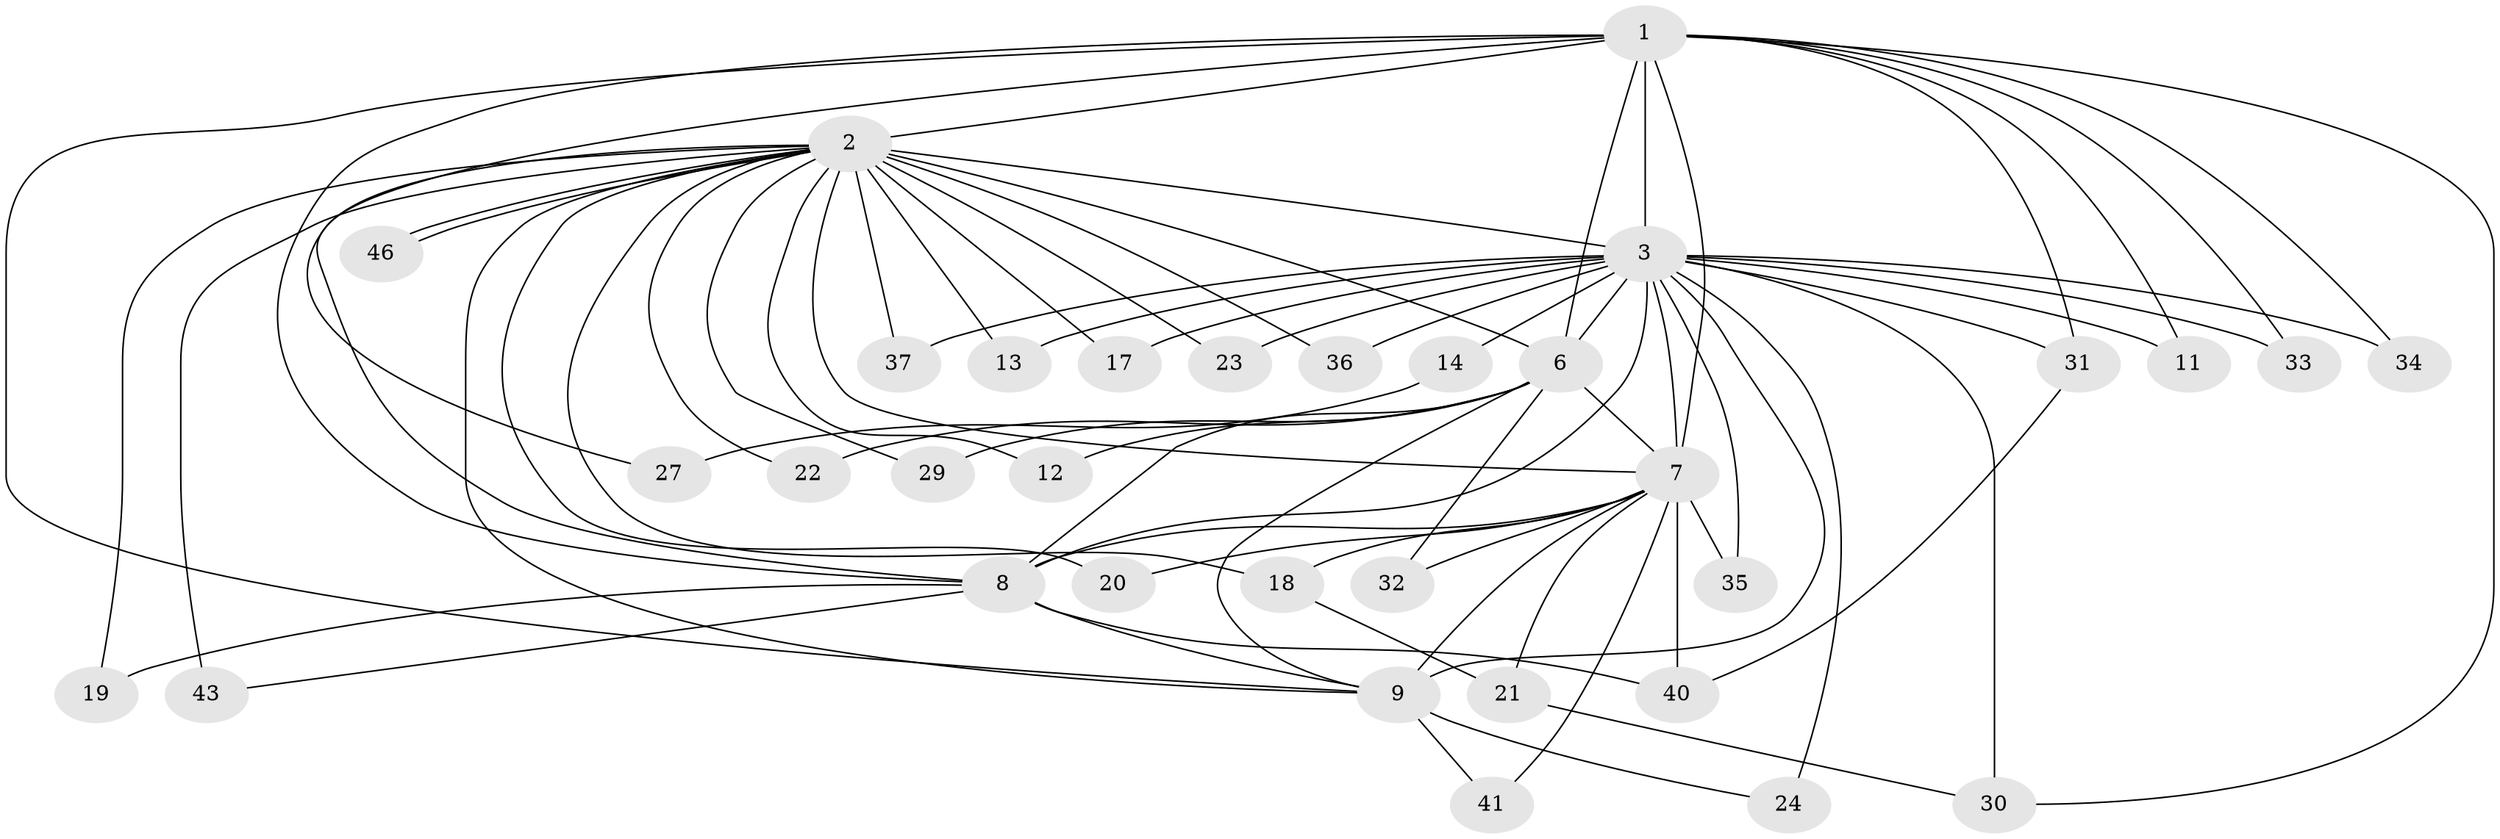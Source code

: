 // original degree distribution, {16: 0.03571428571428571, 27: 0.017857142857142856, 12: 0.03571428571428571, 20: 0.017857142857142856, 13: 0.03571428571428571, 19: 0.017857142857142856, 14: 0.017857142857142856, 2: 0.5714285714285714, 3: 0.16071428571428573, 5: 0.017857142857142856, 4: 0.07142857142857142}
// Generated by graph-tools (version 1.1) at 2025/17/03/04/25 18:17:53]
// undirected, 33 vertices, 74 edges
graph export_dot {
graph [start="1"]
  node [color=gray90,style=filled];
  1;
  2 [super="+26"];
  3 [super="+10+4"];
  6 [super="+51"];
  7;
  8;
  9;
  11;
  12;
  13;
  14;
  17;
  18;
  19;
  20;
  21;
  22;
  23;
  24;
  27;
  29;
  30;
  31 [super="+53"];
  32;
  33;
  34;
  35;
  36;
  37;
  40 [super="+50+52"];
  41;
  43 [super="+54+48"];
  46;
  1 -- 2;
  1 -- 3 [weight=4];
  1 -- 6;
  1 -- 7;
  1 -- 8;
  1 -- 9;
  1 -- 11;
  1 -- 27;
  1 -- 30;
  1 -- 31 [weight=2];
  1 -- 33;
  1 -- 34;
  2 -- 3 [weight=7];
  2 -- 6;
  2 -- 7;
  2 -- 8;
  2 -- 9;
  2 -- 12;
  2 -- 13;
  2 -- 17;
  2 -- 18;
  2 -- 19;
  2 -- 20;
  2 -- 22;
  2 -- 23;
  2 -- 29;
  2 -- 36;
  2 -- 43 [weight=3];
  2 -- 46;
  2 -- 46;
  2 -- 37;
  3 -- 6 [weight=6];
  3 -- 7 [weight=5];
  3 -- 8 [weight=5];
  3 -- 9 [weight=5];
  3 -- 11;
  3 -- 13;
  3 -- 31;
  3 -- 33;
  3 -- 35;
  3 -- 14 [weight=2];
  3 -- 24;
  3 -- 30 [weight=2];
  3 -- 34;
  3 -- 36;
  3 -- 37;
  3 -- 17;
  3 -- 23;
  6 -- 7 [weight=2];
  6 -- 8;
  6 -- 9;
  6 -- 12;
  6 -- 22;
  6 -- 29;
  6 -- 32;
  7 -- 8;
  7 -- 9;
  7 -- 18;
  7 -- 20;
  7 -- 21;
  7 -- 32;
  7 -- 35;
  7 -- 40 [weight=2];
  7 -- 41;
  8 -- 9;
  8 -- 19;
  8 -- 40;
  8 -- 43;
  9 -- 24;
  9 -- 41;
  14 -- 27;
  18 -- 21;
  21 -- 30;
  31 -- 40;
}
